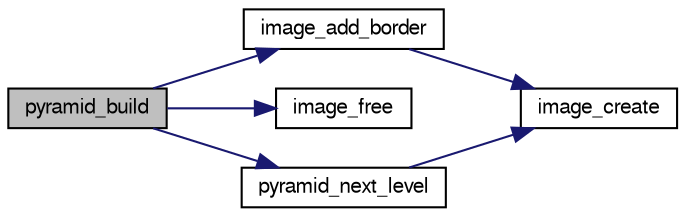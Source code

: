 digraph "pyramid_build"
{
  edge [fontname="FreeSans",fontsize="10",labelfontname="FreeSans",labelfontsize="10"];
  node [fontname="FreeSans",fontsize="10",shape=record];
  rankdir="LR";
  Node1 [label="pyramid_build",height=0.2,width=0.4,color="black", fillcolor="grey75", style="filled", fontcolor="black"];
  Node1 -> Node2 [color="midnightblue",fontsize="10",style="solid",fontname="FreeSans"];
  Node2 [label="image_add_border",height=0.2,width=0.4,color="black", fillcolor="white", style="filled",URL="$image_8c.html#af8fc6003afdb4b14bd2f8112491f2dc4",tooltip="This function adds padding to input image by mirroring the edge image elements. "];
  Node2 -> Node3 [color="midnightblue",fontsize="10",style="solid",fontname="FreeSans"];
  Node3 [label="image_create",height=0.2,width=0.4,color="black", fillcolor="white", style="filled",URL="$image_8c.html#ab5cc0250c461b9d2f043e4884f6b9a53",tooltip="Create a new image. "];
  Node1 -> Node4 [color="midnightblue",fontsize="10",style="solid",fontname="FreeSans"];
  Node4 [label="image_free",height=0.2,width=0.4,color="black", fillcolor="white", style="filled",URL="$image_8c.html#aa09d6434519478ba26eab12a96d600ba",tooltip="Free the image. "];
  Node1 -> Node5 [color="midnightblue",fontsize="10",style="solid",fontname="FreeSans"];
  Node5 [label="pyramid_next_level",height=0.2,width=0.4,color="black", fillcolor="white", style="filled",URL="$image_8c.html#a038faec3786d8baa2e38c7672129e276",tooltip="This function takes previous padded pyramid level and outputs next level of pyramid without padding..."];
  Node5 -> Node3 [color="midnightblue",fontsize="10",style="solid",fontname="FreeSans"];
}
